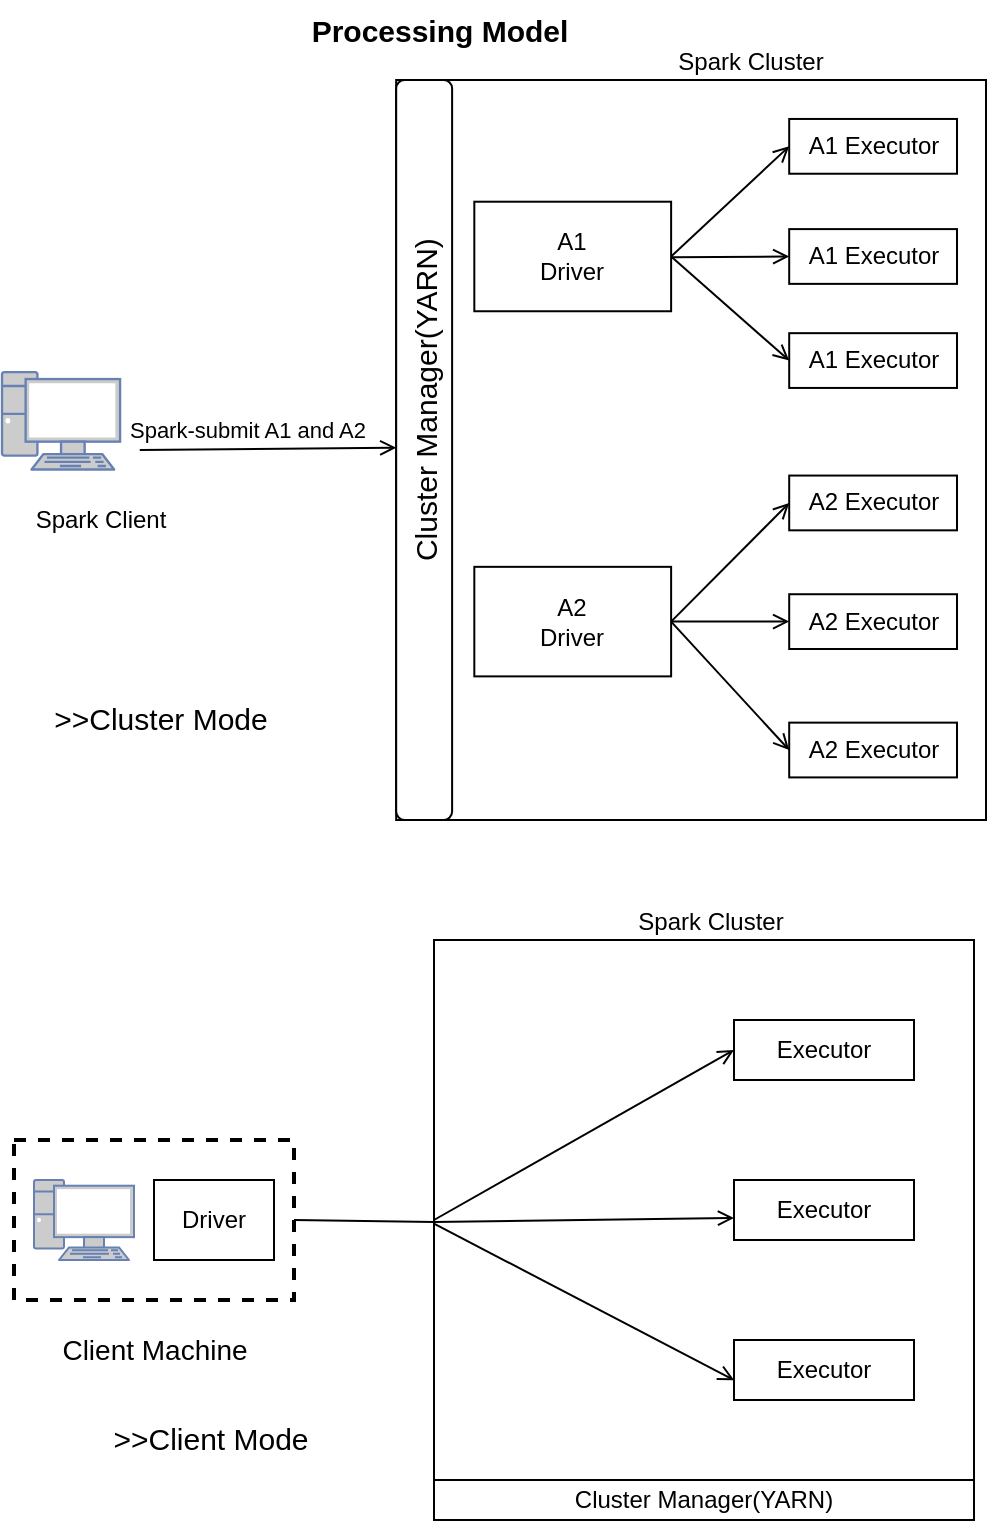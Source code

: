 <mxfile version="24.2.1" type="github">
  <diagram name="Page-1" id="37WtdJA2QYoMQ6p9781p">
    <mxGraphModel dx="1167" dy="677" grid="1" gridSize="10" guides="1" tooltips="1" connect="1" arrows="1" fold="1" page="1" pageScale="1" pageWidth="583" pageHeight="827" math="0" shadow="0">
      <root>
        <mxCell id="0" />
        <mxCell id="1" parent="0" />
        <mxCell id="m6oUEpXov3LW6nHgIrFT-30" value="" style="group" parent="1" vertex="1" connectable="0">
          <mxGeometry x="46" y="60" width="492" height="370" as="geometry" />
        </mxCell>
        <mxCell id="m6oUEpXov3LW6nHgIrFT-21" value="" style="fontColor=#0066CC;verticalAlign=top;verticalLabelPosition=bottom;labelPosition=center;align=center;html=1;outlineConnect=0;fillColor=#CCCCCC;strokeColor=#6881B3;gradientColor=none;gradientDirection=north;strokeWidth=2;shape=mxgraph.networks.pc;" parent="m6oUEpXov3LW6nHgIrFT-30" vertex="1">
          <mxGeometry y="146.053" width="59.04" height="48.684" as="geometry" />
        </mxCell>
        <mxCell id="m6oUEpXov3LW6nHgIrFT-23" value="" style="endArrow=open;html=1;rounded=0;entryX=0.377;entryY=-0.009;entryDx=0;entryDy=0;endFill=0;entryPerimeter=0;" parent="m6oUEpXov3LW6nHgIrFT-30" target="m6oUEpXov3LW6nHgIrFT-19" edge="1">
          <mxGeometry relative="1" as="geometry">
            <mxPoint x="68.88" y="185" as="sourcePoint" />
            <mxPoint x="206.64" y="204.474" as="targetPoint" />
          </mxGeometry>
        </mxCell>
        <mxCell id="m6oUEpXov3LW6nHgIrFT-24" value="Spark-submit A1 and A2" style="text;html=1;align=center;verticalAlign=middle;whiteSpace=wrap;rounded=0;fontSize=11;spacing=2;labelPosition=center;verticalLabelPosition=middle;spacingBottom=-9;" parent="m6oUEpXov3LW6nHgIrFT-30" vertex="1">
          <mxGeometry x="59.04" y="160.658" width="127.92" height="19.474" as="geometry" />
        </mxCell>
        <mxCell id="m6oUEpXov3LW6nHgIrFT-25" value="Spark Client" style="text;html=1;align=center;verticalAlign=middle;whiteSpace=wrap;rounded=0;" parent="m6oUEpXov3LW6nHgIrFT-30" vertex="1">
          <mxGeometry x="9.84" y="205.691" width="78.72" height="29.211" as="geometry" />
        </mxCell>
        <mxCell id="m6oUEpXov3LW6nHgIrFT-17" value="" style="rounded=0;whiteSpace=wrap;html=1;fillColor=none;container=0;" parent="m6oUEpXov3LW6nHgIrFT-30" vertex="1">
          <mxGeometry x="197.085" width="294.915" height="370" as="geometry" />
        </mxCell>
        <mxCell id="m6oUEpXov3LW6nHgIrFT-18" value="" style="rounded=1;whiteSpace=wrap;html=1;container=0;" parent="m6oUEpXov3LW6nHgIrFT-30" vertex="1">
          <mxGeometry x="197.089" width="27.967" height="370" as="geometry" />
        </mxCell>
        <mxCell id="m6oUEpXov3LW6nHgIrFT-19" value="Cluster Manager(YARN)" style="text;html=1;align=center;verticalAlign=middle;whiteSpace=wrap;rounded=0;rotation=-90;fontSize=15;container=0;" parent="m6oUEpXov3LW6nHgIrFT-30" vertex="1">
          <mxGeometry x="113.182" y="146.053" width="195.782" height="27.385" as="geometry" />
        </mxCell>
        <mxCell id="m6oUEpXov3LW6nHgIrFT-1" value="A1&lt;div&gt;Driver&lt;/div&gt;" style="rounded=0;whiteSpace=wrap;html=1;container=0;" parent="m6oUEpXov3LW6nHgIrFT-30" vertex="1">
          <mxGeometry x="236.16" y="60.855" width="98.4" height="54.77" as="geometry" />
        </mxCell>
        <mxCell id="m6oUEpXov3LW6nHgIrFT-2" value="A1 Executor" style="rounded=0;whiteSpace=wrap;html=1;container=0;" parent="m6oUEpXov3LW6nHgIrFT-30" vertex="1">
          <mxGeometry x="393.602" y="19.479" width="83.907" height="27.385" as="geometry" />
        </mxCell>
        <mxCell id="m6oUEpXov3LW6nHgIrFT-3" value="A1 Executor" style="rounded=0;whiteSpace=wrap;html=1;container=0;" parent="m6oUEpXov3LW6nHgIrFT-30" vertex="1">
          <mxGeometry x="393.602" y="74.548" width="83.907" height="27.385" as="geometry" />
        </mxCell>
        <mxCell id="m6oUEpXov3LW6nHgIrFT-4" value="A1 Executor" style="rounded=0;whiteSpace=wrap;html=1;container=0;" parent="m6oUEpXov3LW6nHgIrFT-30" vertex="1">
          <mxGeometry x="393.602" y="126.584" width="83.907" height="27.385" as="geometry" />
        </mxCell>
        <mxCell id="m6oUEpXov3LW6nHgIrFT-5" value="" style="endArrow=open;html=1;rounded=0;entryX=0;entryY=0.5;entryDx=0;entryDy=0;exitX=1;exitY=0.5;exitDx=0;exitDy=0;endFill=0;" parent="m6oUEpXov3LW6nHgIrFT-30" source="m6oUEpXov3LW6nHgIrFT-1" target="m6oUEpXov3LW6nHgIrFT-2" edge="1">
          <mxGeometry relative="1" as="geometry">
            <mxPoint x="280.439" y="97.368" as="sourcePoint" />
            <mxPoint x="429.606" y="97.368" as="targetPoint" />
          </mxGeometry>
        </mxCell>
        <mxCell id="m6oUEpXov3LW6nHgIrFT-6" value="" style="endArrow=open;html=1;rounded=0;entryX=0;entryY=0.5;entryDx=0;entryDy=0;endFill=0;" parent="m6oUEpXov3LW6nHgIrFT-30" target="m6oUEpXov3LW6nHgIrFT-3" edge="1">
          <mxGeometry relative="1" as="geometry">
            <mxPoint x="334.56" y="88.605" as="sourcePoint" />
            <mxPoint x="438.929" y="38.035" as="targetPoint" />
          </mxGeometry>
        </mxCell>
        <mxCell id="m6oUEpXov3LW6nHgIrFT-7" value="" style="endArrow=open;html=1;rounded=0;entryX=0;entryY=0.5;entryDx=0;entryDy=0;endFill=0;exitX=1;exitY=0.5;exitDx=0;exitDy=0;" parent="m6oUEpXov3LW6nHgIrFT-30" source="m6oUEpXov3LW6nHgIrFT-1" target="m6oUEpXov3LW6nHgIrFT-4" edge="1">
          <mxGeometry relative="1" as="geometry">
            <mxPoint x="382.992" y="88.24" as="sourcePoint" />
            <mxPoint x="438.929" y="97.368" as="targetPoint" />
          </mxGeometry>
        </mxCell>
        <mxCell id="m6oUEpXov3LW6nHgIrFT-10" value="A2&lt;div&gt;Driver&lt;/div&gt;" style="rounded=0;whiteSpace=wrap;html=1;container=0;" parent="m6oUEpXov3LW6nHgIrFT-30" vertex="1">
          <mxGeometry x="236.16" y="243.421" width="98.4" height="54.77" as="geometry" />
        </mxCell>
        <mxCell id="m6oUEpXov3LW6nHgIrFT-11" value="A2 Executor" style="rounded=0;whiteSpace=wrap;html=1;container=0;" parent="m6oUEpXov3LW6nHgIrFT-30" vertex="1">
          <mxGeometry x="393.602" y="197.78" width="83.907" height="27.385" as="geometry" />
        </mxCell>
        <mxCell id="m6oUEpXov3LW6nHgIrFT-12" value="A2 Executor" style="rounded=0;whiteSpace=wrap;html=1;container=0;" parent="m6oUEpXov3LW6nHgIrFT-30" vertex="1">
          <mxGeometry x="393.602" y="257.113" width="83.907" height="27.385" as="geometry" />
        </mxCell>
        <mxCell id="m6oUEpXov3LW6nHgIrFT-13" value="A2 Executor" style="rounded=0;whiteSpace=wrap;html=1;container=0;" parent="m6oUEpXov3LW6nHgIrFT-30" vertex="1">
          <mxGeometry x="393.602" y="321.321" width="83.907" height="27.385" as="geometry" />
        </mxCell>
        <mxCell id="m6oUEpXov3LW6nHgIrFT-14" value="" style="endArrow=open;html=1;rounded=0;entryX=0;entryY=0.5;entryDx=0;entryDy=0;exitX=1;exitY=0.5;exitDx=0;exitDy=0;endFill=0;" parent="m6oUEpXov3LW6nHgIrFT-30" source="m6oUEpXov3LW6nHgIrFT-10" target="m6oUEpXov3LW6nHgIrFT-11" edge="1">
          <mxGeometry relative="1" as="geometry">
            <mxPoint x="280.439" y="279.934" as="sourcePoint" />
            <mxPoint x="429.606" y="279.934" as="targetPoint" />
          </mxGeometry>
        </mxCell>
        <mxCell id="m6oUEpXov3LW6nHgIrFT-15" value="" style="endArrow=open;html=1;rounded=0;entryX=0;entryY=0.5;entryDx=0;entryDy=0;endFill=0;exitX=1;exitY=0.5;exitDx=0;exitDy=0;" parent="m6oUEpXov3LW6nHgIrFT-30" source="m6oUEpXov3LW6nHgIrFT-10" target="m6oUEpXov3LW6nHgIrFT-12" edge="1">
          <mxGeometry relative="1" as="geometry">
            <mxPoint x="382.992" y="270.806" as="sourcePoint" />
            <mxPoint x="438.929" y="220.6" as="targetPoint" />
          </mxGeometry>
        </mxCell>
        <mxCell id="m6oUEpXov3LW6nHgIrFT-16" value="" style="endArrow=open;html=1;rounded=0;entryX=0;entryY=0.5;entryDx=0;entryDy=0;endFill=0;exitX=1;exitY=0.5;exitDx=0;exitDy=0;" parent="m6oUEpXov3LW6nHgIrFT-30" source="m6oUEpXov3LW6nHgIrFT-10" target="m6oUEpXov3LW6nHgIrFT-13" edge="1">
          <mxGeometry relative="1" as="geometry">
            <mxPoint x="382.992" y="270.806" as="sourcePoint" />
            <mxPoint x="438.929" y="279.934" as="targetPoint" />
          </mxGeometry>
        </mxCell>
        <mxCell id="MjBmEYa6jTw6Ko6ECoqG-1" value="&lt;font style=&quot;font-size: 15px;&quot;&gt;&amp;gt;&amp;gt;Cluster Mode&lt;/font&gt;" style="text;html=1;align=center;verticalAlign=middle;whiteSpace=wrap;rounded=1;strokeColor=none;dashed=1;dashPattern=1 1;perimeterSpacing=0;strokeWidth=0;" vertex="1" parent="m6oUEpXov3LW6nHgIrFT-30">
          <mxGeometry x="19.2" y="290" width="120.8" height="58.71" as="geometry" />
        </mxCell>
        <mxCell id="m6oUEpXov3LW6nHgIrFT-31" value="&lt;font style=&quot;font-size: 15px;&quot;&gt;&lt;b&gt;Processing Model&lt;/b&gt;&lt;/font&gt;" style="text;html=1;align=center;verticalAlign=middle;whiteSpace=wrap;rounded=0;" parent="1" vertex="1">
          <mxGeometry x="180" y="20" width="170" height="30" as="geometry" />
        </mxCell>
        <mxCell id="MjBmEYa6jTw6Ko6ECoqG-40" value="" style="group" vertex="1" connectable="0" parent="1">
          <mxGeometry x="52" y="490" width="480" height="290" as="geometry" />
        </mxCell>
        <mxCell id="MjBmEYa6jTw6Ko6ECoqG-2" value="" style="rounded=0;whiteSpace=wrap;html=1;fillColor=none;dashed=1;strokeWidth=2;" vertex="1" parent="MjBmEYa6jTw6Ko6ECoqG-40">
          <mxGeometry y="100" width="140" height="80" as="geometry" />
        </mxCell>
        <mxCell id="MjBmEYa6jTw6Ko6ECoqG-3" value="" style="fontColor=#0066CC;verticalAlign=top;verticalLabelPosition=bottom;labelPosition=center;align=center;html=1;outlineConnect=0;fillColor=#CCCCCC;strokeColor=#6881B3;gradientColor=none;gradientDirection=north;strokeWidth=2;shape=mxgraph.networks.pc;" vertex="1" parent="MjBmEYa6jTw6Ko6ECoqG-40">
          <mxGeometry x="10" y="120" width="50" height="40" as="geometry" />
        </mxCell>
        <mxCell id="MjBmEYa6jTw6Ko6ECoqG-4" value="Driver" style="rounded=0;whiteSpace=wrap;html=1;" vertex="1" parent="MjBmEYa6jTw6Ko6ECoqG-40">
          <mxGeometry x="70" y="120" width="60" height="40" as="geometry" />
        </mxCell>
        <mxCell id="MjBmEYa6jTw6Ko6ECoqG-5" value="&lt;font style=&quot;font-size: 14px;&quot;&gt;Client Machine&lt;/font&gt;" style="text;html=1;align=center;verticalAlign=middle;resizable=0;points=[];autosize=1;strokeColor=none;fillColor=none;" vertex="1" parent="MjBmEYa6jTw6Ko6ECoqG-40">
          <mxGeometry x="10" y="190" width="120" height="30" as="geometry" />
        </mxCell>
        <mxCell id="MjBmEYa6jTw6Ko6ECoqG-6" value="" style="rounded=0;whiteSpace=wrap;html=1;fillColor=none;" vertex="1" parent="MjBmEYa6jTw6Ko6ECoqG-40">
          <mxGeometry x="210" width="270" height="290" as="geometry" />
        </mxCell>
        <mxCell id="MjBmEYa6jTw6Ko6ECoqG-7" value="" style="endArrow=none;html=1;rounded=0;entryX=0;entryY=0.486;entryDx=0;entryDy=0;exitX=1;exitY=0.5;exitDx=0;exitDy=0;entryPerimeter=0;" edge="1" parent="MjBmEYa6jTw6Ko6ECoqG-40" source="MjBmEYa6jTw6Ko6ECoqG-2" target="MjBmEYa6jTw6Ko6ECoqG-6">
          <mxGeometry relative="1" as="geometry">
            <mxPoint x="10" y="60" as="sourcePoint" />
            <mxPoint x="170" y="60" as="targetPoint" />
          </mxGeometry>
        </mxCell>
        <mxCell id="MjBmEYa6jTw6Ko6ECoqG-31" value="Executor" style="rounded=0;whiteSpace=wrap;html=1;" vertex="1" parent="MjBmEYa6jTw6Ko6ECoqG-40">
          <mxGeometry x="360" y="40" width="90" height="30" as="geometry" />
        </mxCell>
        <mxCell id="MjBmEYa6jTw6Ko6ECoqG-32" value="Executor" style="rounded=0;whiteSpace=wrap;html=1;" vertex="1" parent="MjBmEYa6jTw6Ko6ECoqG-40">
          <mxGeometry x="360" y="120" width="90" height="30" as="geometry" />
        </mxCell>
        <mxCell id="MjBmEYa6jTw6Ko6ECoqG-33" value="Executor" style="rounded=0;whiteSpace=wrap;html=1;" vertex="1" parent="MjBmEYa6jTw6Ko6ECoqG-40">
          <mxGeometry x="360" y="200" width="90" height="30" as="geometry" />
        </mxCell>
        <mxCell id="MjBmEYa6jTw6Ko6ECoqG-34" value="" style="endArrow=open;html=1;rounded=0;entryX=0;entryY=0.5;entryDx=0;entryDy=0;endFill=0;" edge="1" parent="MjBmEYa6jTw6Ko6ECoqG-40" target="MjBmEYa6jTw6Ko6ECoqG-31">
          <mxGeometry relative="1" as="geometry">
            <mxPoint x="210" y="140" as="sourcePoint" />
            <mxPoint x="360" y="140" as="targetPoint" />
          </mxGeometry>
        </mxCell>
        <mxCell id="MjBmEYa6jTw6Ko6ECoqG-35" value="" style="endArrow=open;html=1;rounded=0;endFill=0;exitX=-0.001;exitY=0.486;exitDx=0;exitDy=0;exitPerimeter=0;" edge="1" parent="MjBmEYa6jTw6Ko6ECoqG-40" source="MjBmEYa6jTw6Ko6ECoqG-6">
          <mxGeometry relative="1" as="geometry">
            <mxPoint x="220" y="150" as="sourcePoint" />
            <mxPoint x="360" y="139" as="targetPoint" />
          </mxGeometry>
        </mxCell>
        <mxCell id="MjBmEYa6jTw6Ko6ECoqG-36" value="" style="endArrow=open;html=1;rounded=0;endFill=0;exitX=0;exitY=0.489;exitDx=0;exitDy=0;exitPerimeter=0;entryX=0.556;entryY=0.759;entryDx=0;entryDy=0;entryPerimeter=0;" edge="1" parent="MjBmEYa6jTw6Ko6ECoqG-40" source="MjBmEYa6jTw6Ko6ECoqG-6" target="MjBmEYa6jTw6Ko6ECoqG-6">
          <mxGeometry relative="1" as="geometry">
            <mxPoint x="220" y="151" as="sourcePoint" />
            <mxPoint x="370" y="149" as="targetPoint" />
          </mxGeometry>
        </mxCell>
        <mxCell id="MjBmEYa6jTw6Ko6ECoqG-38" value="Cluster Manager(YARN)" style="rounded=0;whiteSpace=wrap;html=1;" vertex="1" parent="MjBmEYa6jTw6Ko6ECoqG-40">
          <mxGeometry x="210" y="270" width="270" height="20" as="geometry" />
        </mxCell>
        <mxCell id="MjBmEYa6jTw6Ko6ECoqG-44" value="&lt;font style=&quot;font-size: 15px;&quot;&gt;&amp;gt;&amp;gt;Client Mode&lt;/font&gt;" style="text;html=1;align=center;verticalAlign=middle;whiteSpace=wrap;rounded=1;strokeColor=none;dashed=1;dashPattern=1 1;perimeterSpacing=0;strokeWidth=0;" vertex="1" parent="MjBmEYa6jTw6Ko6ECoqG-40">
          <mxGeometry x="38" y="220" width="120.8" height="58.71" as="geometry" />
        </mxCell>
        <mxCell id="MjBmEYa6jTw6Ko6ECoqG-41" value="Spark Cluster" style="text;html=1;align=center;verticalAlign=middle;resizable=0;points=[];autosize=1;strokeColor=none;fillColor=none;spacingBottom=-2;" vertex="1" parent="1">
          <mxGeometry x="350" y="470" width="100" height="20" as="geometry" />
        </mxCell>
        <mxCell id="MjBmEYa6jTw6Ko6ECoqG-43" value="Spark Cluster" style="text;html=1;align=center;verticalAlign=middle;resizable=0;points=[];autosize=1;strokeColor=none;fillColor=none;spacingBottom=-2;" vertex="1" parent="1">
          <mxGeometry x="370" y="40" width="100" height="20" as="geometry" />
        </mxCell>
      </root>
    </mxGraphModel>
  </diagram>
</mxfile>
